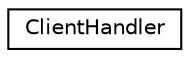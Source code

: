 digraph "Graphical Class Hierarchy"
{
 // LATEX_PDF_SIZE
  edge [fontname="Helvetica",fontsize="10",labelfontname="Helvetica",labelfontsize="10"];
  node [fontname="Helvetica",fontsize="10",shape=record];
  rankdir="LR";
  Node0 [label="ClientHandler",height=0.2,width=0.4,color="black", fillcolor="white", style="filled",URL="$classClientHandler.html",tooltip=" "];
}
